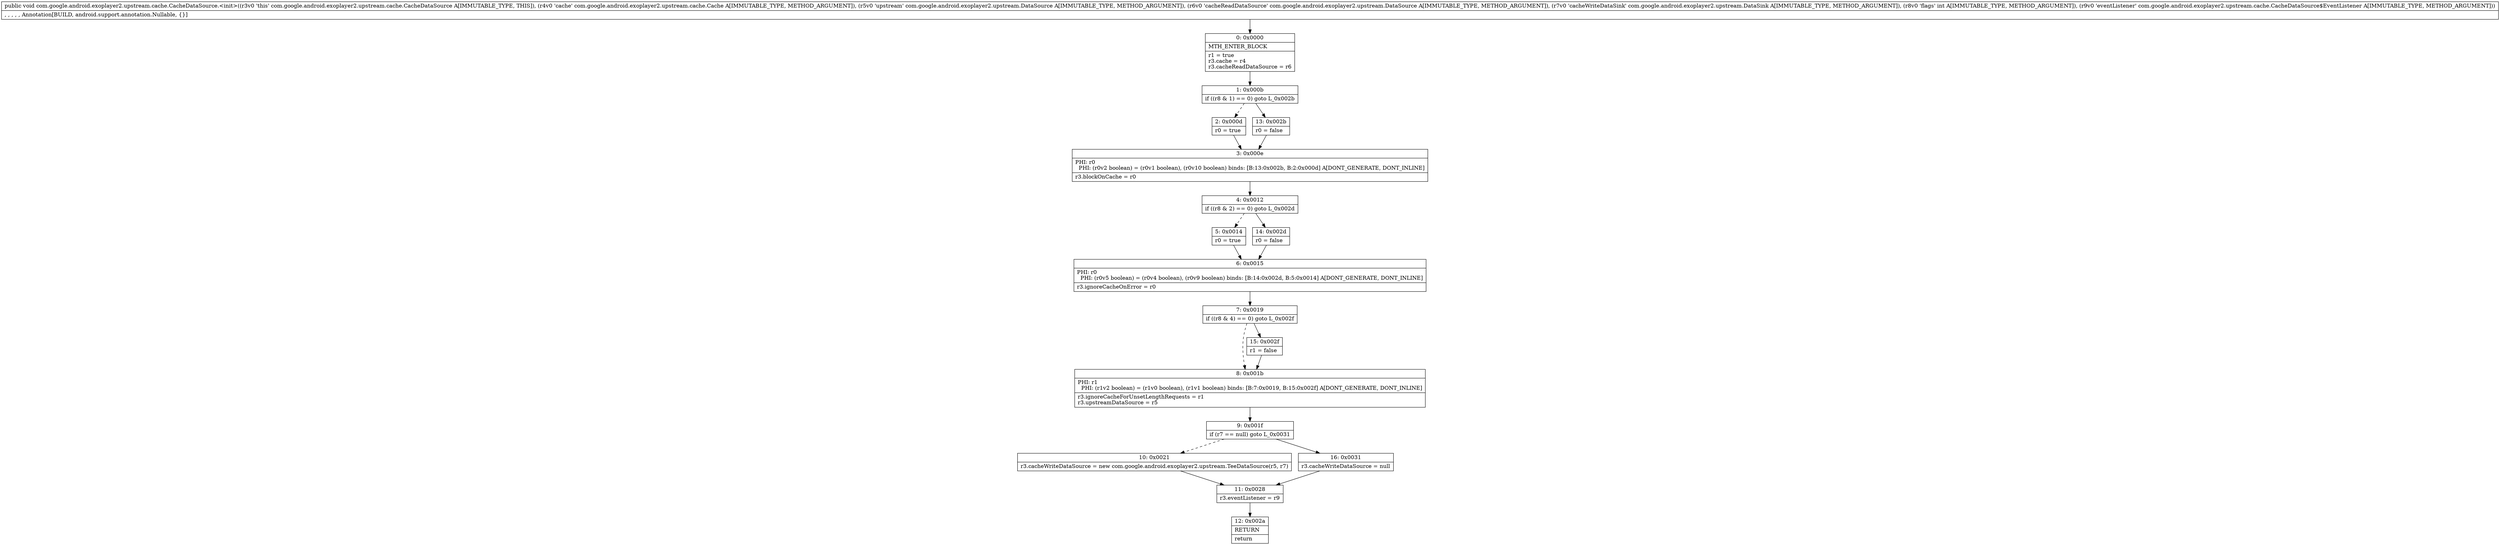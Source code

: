 digraph "CFG forcom.google.android.exoplayer2.upstream.cache.CacheDataSource.\<init\>(Lcom\/google\/android\/exoplayer2\/upstream\/cache\/Cache;Lcom\/google\/android\/exoplayer2\/upstream\/DataSource;Lcom\/google\/android\/exoplayer2\/upstream\/DataSource;Lcom\/google\/android\/exoplayer2\/upstream\/DataSink;ILcom\/google\/android\/exoplayer2\/upstream\/cache\/CacheDataSource$EventListener;)V" {
Node_0 [shape=record,label="{0\:\ 0x0000|MTH_ENTER_BLOCK\l|r1 = true\lr3.cache = r4\lr3.cacheReadDataSource = r6\l}"];
Node_1 [shape=record,label="{1\:\ 0x000b|if ((r8 & 1) == 0) goto L_0x002b\l}"];
Node_2 [shape=record,label="{2\:\ 0x000d|r0 = true\l}"];
Node_3 [shape=record,label="{3\:\ 0x000e|PHI: r0 \l  PHI: (r0v2 boolean) = (r0v1 boolean), (r0v10 boolean) binds: [B:13:0x002b, B:2:0x000d] A[DONT_GENERATE, DONT_INLINE]\l|r3.blockOnCache = r0\l}"];
Node_4 [shape=record,label="{4\:\ 0x0012|if ((r8 & 2) == 0) goto L_0x002d\l}"];
Node_5 [shape=record,label="{5\:\ 0x0014|r0 = true\l}"];
Node_6 [shape=record,label="{6\:\ 0x0015|PHI: r0 \l  PHI: (r0v5 boolean) = (r0v4 boolean), (r0v9 boolean) binds: [B:14:0x002d, B:5:0x0014] A[DONT_GENERATE, DONT_INLINE]\l|r3.ignoreCacheOnError = r0\l}"];
Node_7 [shape=record,label="{7\:\ 0x0019|if ((r8 & 4) == 0) goto L_0x002f\l}"];
Node_8 [shape=record,label="{8\:\ 0x001b|PHI: r1 \l  PHI: (r1v2 boolean) = (r1v0 boolean), (r1v1 boolean) binds: [B:7:0x0019, B:15:0x002f] A[DONT_GENERATE, DONT_INLINE]\l|r3.ignoreCacheForUnsetLengthRequests = r1\lr3.upstreamDataSource = r5\l}"];
Node_9 [shape=record,label="{9\:\ 0x001f|if (r7 == null) goto L_0x0031\l}"];
Node_10 [shape=record,label="{10\:\ 0x0021|r3.cacheWriteDataSource = new com.google.android.exoplayer2.upstream.TeeDataSource(r5, r7)\l}"];
Node_11 [shape=record,label="{11\:\ 0x0028|r3.eventListener = r9\l}"];
Node_12 [shape=record,label="{12\:\ 0x002a|RETURN\l|return\l}"];
Node_13 [shape=record,label="{13\:\ 0x002b|r0 = false\l}"];
Node_14 [shape=record,label="{14\:\ 0x002d|r0 = false\l}"];
Node_15 [shape=record,label="{15\:\ 0x002f|r1 = false\l}"];
Node_16 [shape=record,label="{16\:\ 0x0031|r3.cacheWriteDataSource = null\l}"];
MethodNode[shape=record,label="{public void com.google.android.exoplayer2.upstream.cache.CacheDataSource.\<init\>((r3v0 'this' com.google.android.exoplayer2.upstream.cache.CacheDataSource A[IMMUTABLE_TYPE, THIS]), (r4v0 'cache' com.google.android.exoplayer2.upstream.cache.Cache A[IMMUTABLE_TYPE, METHOD_ARGUMENT]), (r5v0 'upstream' com.google.android.exoplayer2.upstream.DataSource A[IMMUTABLE_TYPE, METHOD_ARGUMENT]), (r6v0 'cacheReadDataSource' com.google.android.exoplayer2.upstream.DataSource A[IMMUTABLE_TYPE, METHOD_ARGUMENT]), (r7v0 'cacheWriteDataSink' com.google.android.exoplayer2.upstream.DataSink A[IMMUTABLE_TYPE, METHOD_ARGUMENT]), (r8v0 'flags' int A[IMMUTABLE_TYPE, METHOD_ARGUMENT]), (r9v0 'eventListener' com.google.android.exoplayer2.upstream.cache.CacheDataSource$EventListener A[IMMUTABLE_TYPE, METHOD_ARGUMENT]))  | , , , , , Annotation[BUILD, android.support.annotation.Nullable, \{\}]\l}"];
MethodNode -> Node_0;
Node_0 -> Node_1;
Node_1 -> Node_2[style=dashed];
Node_1 -> Node_13;
Node_2 -> Node_3;
Node_3 -> Node_4;
Node_4 -> Node_5[style=dashed];
Node_4 -> Node_14;
Node_5 -> Node_6;
Node_6 -> Node_7;
Node_7 -> Node_8[style=dashed];
Node_7 -> Node_15;
Node_8 -> Node_9;
Node_9 -> Node_10[style=dashed];
Node_9 -> Node_16;
Node_10 -> Node_11;
Node_11 -> Node_12;
Node_13 -> Node_3;
Node_14 -> Node_6;
Node_15 -> Node_8;
Node_16 -> Node_11;
}

